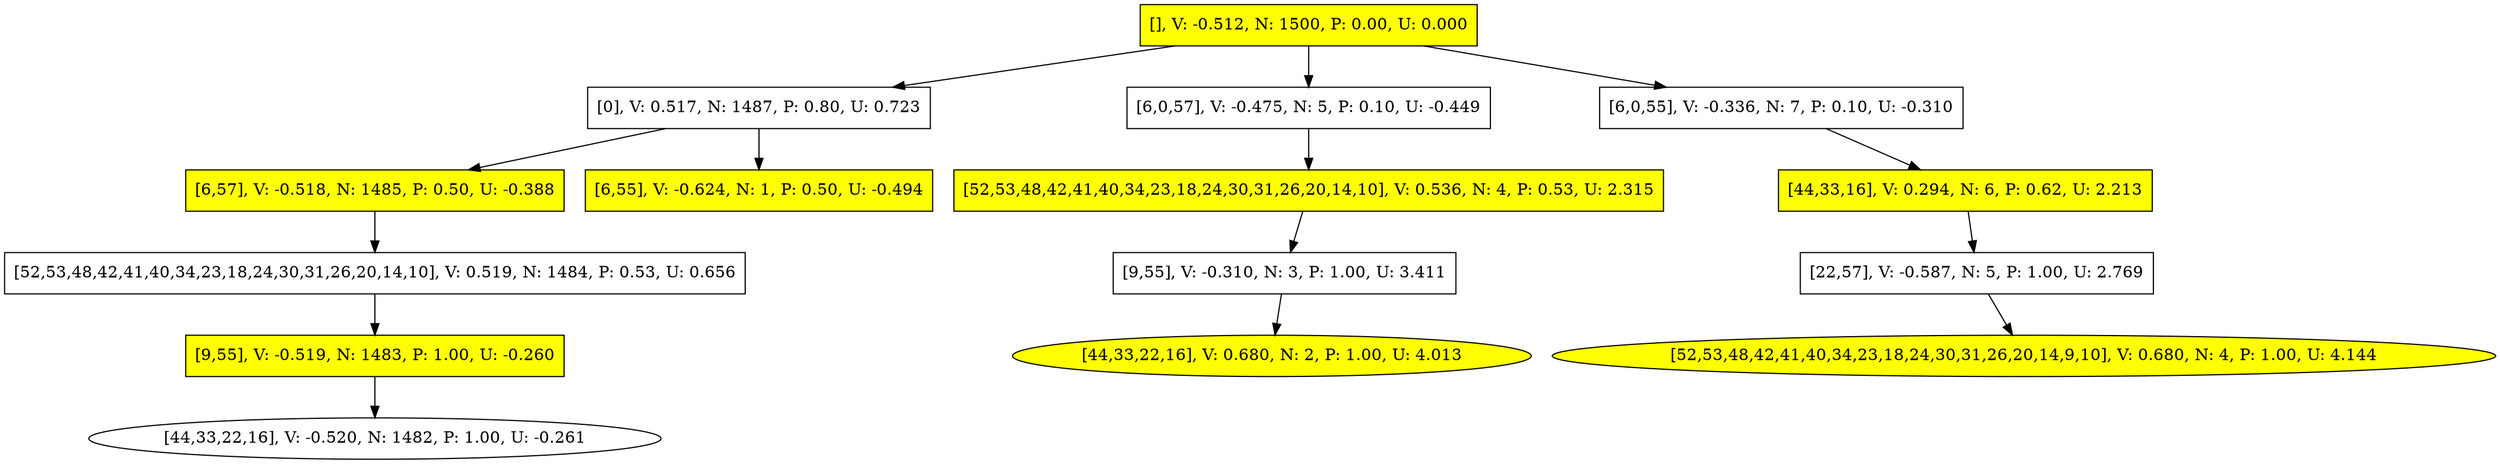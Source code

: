 digraph {node4b05eb7d46014adba3bf9172fa34fea1 [label="[], V: -0.512, N: 1500, P: 0.00, U: 0.000", shape="box", fillcolor=yellow, style=filled];
nodeb072540abe3f4ccd9ec58672c99df91b [label="[0], V: 0.517, N: 1487, P: 0.80, U: 0.723", shape="box"];
nodeab4ac5273cae40b48ad468ff127c4030 [label="[6,57], V: -0.518, N: 1485, P: 0.50, U: -0.388", shape="box", fillcolor=yellow, style=filled];
nodeb8fe1a2c9f58402ebf3464507076cd64 [label="[52,53,48,42,41,40,34,23,18,24,30,31,26,20,14,10], V: 0.519, N: 1484, P: 0.53, U: 0.656", shape="box"];
nodeadbea1468df846e1b99aa5475213ad25 [label="[9,55], V: -0.519, N: 1483, P: 1.00, U: -0.260", shape="box", fillcolor=yellow, style=filled];
node40737a13a75f4e27a4a7663784aef1d2 [label="[44,33,22,16], V: -0.520, N: 1482, P: 1.00, U: -0.261", shape="ellipse"];
nodeadbea1468df846e1b99aa5475213ad25 -> node40737a13a75f4e27a4a7663784aef1d2;
nodeb8fe1a2c9f58402ebf3464507076cd64 -> nodeadbea1468df846e1b99aa5475213ad25;
nodeab4ac5273cae40b48ad468ff127c4030 -> nodeb8fe1a2c9f58402ebf3464507076cd64;
nodeb072540abe3f4ccd9ec58672c99df91b -> nodeab4ac5273cae40b48ad468ff127c4030;
nodeaedf7499a57346db8d07fe289cb94e91 [label="[6,55], V: -0.624, N: 1, P: 0.50, U: -0.494", shape="box", fillcolor=yellow, style=filled];
nodeb072540abe3f4ccd9ec58672c99df91b -> nodeaedf7499a57346db8d07fe289cb94e91;
node4b05eb7d46014adba3bf9172fa34fea1 -> nodeb072540abe3f4ccd9ec58672c99df91b;
nodeaa12e0095f854d1da240bb994359ee38 [label="[6,0,57], V: -0.475, N: 5, P: 0.10, U: -0.449", shape="box"];
noded05a64d861e24377a68ba6f901f2d953 [label="[52,53,48,42,41,40,34,23,18,24,30,31,26,20,14,10], V: 0.536, N: 4, P: 0.53, U: 2.315", shape="box", fillcolor=yellow, style=filled];
node2a8617833e5140e09be6a6d40247f0d9 [label="[9,55], V: -0.310, N: 3, P: 1.00, U: 3.411", shape="box"];
nodec545f92bfc0043e69395b58164a544d4 [label="[44,33,22,16], V: 0.680, N: 2, P: 1.00, U: 4.013", shape="ellipse", fillcolor=yellow, style=filled];
node2a8617833e5140e09be6a6d40247f0d9 -> nodec545f92bfc0043e69395b58164a544d4;
noded05a64d861e24377a68ba6f901f2d953 -> node2a8617833e5140e09be6a6d40247f0d9;
nodeaa12e0095f854d1da240bb994359ee38 -> noded05a64d861e24377a68ba6f901f2d953;
node4b05eb7d46014adba3bf9172fa34fea1 -> nodeaa12e0095f854d1da240bb994359ee38;
node093617926e0a46a2b07ed5c2875f85ec [label="[6,0,55], V: -0.336, N: 7, P: 0.10, U: -0.310", shape="box"];
node011cddb1abae42feaaddd8da8a3410c4 [label="[44,33,16], V: 0.294, N: 6, P: 0.62, U: 2.213", shape="box", fillcolor=yellow, style=filled];
node7ac9d2e1a58c44afb3100403ccc61a29 [label="[22,57], V: -0.587, N: 5, P: 1.00, U: 2.769", shape="box"];
node17c57cf25fe34473bdc96ee5a25e5d7f [label="[52,53,48,42,41,40,34,23,18,24,30,31,26,20,14,9,10], V: 0.680, N: 4, P: 1.00, U: 4.144", shape="ellipse", fillcolor=yellow, style=filled];
node7ac9d2e1a58c44afb3100403ccc61a29 -> node17c57cf25fe34473bdc96ee5a25e5d7f;
node011cddb1abae42feaaddd8da8a3410c4 -> node7ac9d2e1a58c44afb3100403ccc61a29;
node093617926e0a46a2b07ed5c2875f85ec -> node011cddb1abae42feaaddd8da8a3410c4;
node4b05eb7d46014adba3bf9172fa34fea1 -> node093617926e0a46a2b07ed5c2875f85ec;
}